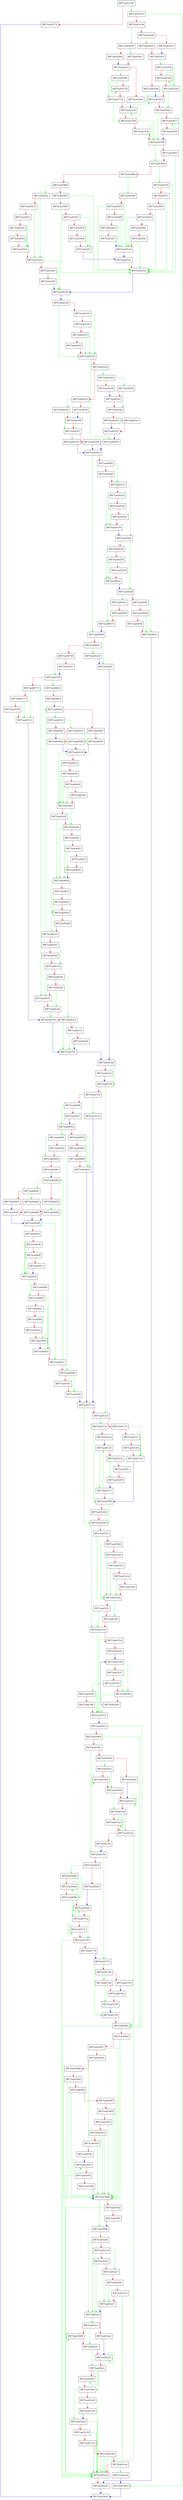 digraph elffile_scan {
  node [shape="box"];
  graph [splines=ortho];
  BB75aa63100 -> BB75aa63185 [color="green"];
  BB75aa63100 -> BB75aa6317b [color="red"];
  BB75aa6317b -> BB75aa65d05 [color="blue"];
  BB75aa63185 -> BB75aa65d03 [color="green"];
  BB75aa63185 -> BB75aa63198 [color="red"];
  BB75aa63198 -> BB75aa63699 [color="green"];
  BB75aa63198 -> BB75aa633d6 [color="red"];
  BB75aa633d6 -> BB75aa63419 [color="green"];
  BB75aa633d6 -> BB75aa63412 [color="red"];
  BB75aa63412 -> BB75aa6341e [color="blue"];
  BB75aa63419 -> BB75aa6341e [color="red"];
  BB75aa6341e -> BB75aa63594 [color="green"];
  BB75aa6341e -> BB75aa63584 [color="red"];
  BB75aa63584 -> BB75aa635e2 [color="blue"];
  BB75aa63594 -> BB75aa635d5 [color="green"];
  BB75aa63594 -> BB75aa635b8 [color="red"];
  BB75aa635b8 -> BB75aa635b8 [color="green"];
  BB75aa635b8 -> BB75aa635d5 [color="red"];
  BB75aa635d5 -> BB75aa6366e [color="green"];
  BB75aa635d5 -> BB75aa635e2 [color="red"];
  BB75aa635e2 -> BB75aa635e2 [color="green"];
  BB75aa635e2 -> BB75aa6366e [color="red"];
  BB75aa6366e -> BB75aa637f8 [color="green"];
  BB75aa6366e -> BB75aa63677 [color="red"];
  BB75aa63677 -> BB75aa63677 [color="green"];
  BB75aa63677 -> BB75aa63694 [color="red"];
  BB75aa63694 -> BB75aa637f8 [color="blue"];
  BB75aa63699 -> BB75aa636b7 [color="green"];
  BB75aa63699 -> BB75aa636a9 [color="red"];
  BB75aa636a9 -> BB75aa636c3 [color="blue"];
  BB75aa636b7 -> BB75aa636c3 [color="red"];
  BB75aa636c3 -> BB75aa636fb [color="green"];
  BB75aa636c3 -> BB75aa636eb [color="red"];
  BB75aa636eb -> BB75aa6374a [color="blue"];
  BB75aa636fb -> BB75aa6373d [color="green"];
  BB75aa636fb -> BB75aa63720 [color="red"];
  BB75aa63720 -> BB75aa63720 [color="green"];
  BB75aa63720 -> BB75aa6373d [color="red"];
  BB75aa6373d -> BB75aa637d6 [color="green"];
  BB75aa6373d -> BB75aa6374a [color="red"];
  BB75aa6374a -> BB75aa6374a [color="green"];
  BB75aa6374a -> BB75aa637d6 [color="red"];
  BB75aa637d6 -> BB75aa637f8 [color="green"];
  BB75aa637d6 -> BB75aa637db [color="red"];
  BB75aa637db -> BB75aa637db [color="green"];
  BB75aa637db -> BB75aa637f8 [color="red"];
  BB75aa637f8 -> BB75aa6384d [color="green"];
  BB75aa637f8 -> BB75aa63843 [color="red"];
  BB75aa63843 -> BB75aa641b1 [color="green"];
  BB75aa63843 -> BB75aa6384d [color="red"];
  BB75aa6384d -> BB75aa63f70 [color="green"];
  BB75aa6384d -> BB75aa63886 [color="red"];
  BB75aa63886 -> BB75aa63d69 [color="green"];
  BB75aa63886 -> BB75aa638bf [color="red"];
  BB75aa638bf -> BB75aa63afe [color="green"];
  BB75aa638bf -> BB75aa638f1 [color="red"];
  BB75aa638f1 -> BB75aa641b1 [color="green"];
  BB75aa638f1 -> BB75aa63905 [color="red"];
  BB75aa63905 -> BB75aa641b1 [color="green"];
  BB75aa63905 -> BB75aa63915 [color="red"];
  BB75aa63915 -> BB75aa63af1 [color="green"];
  BB75aa63915 -> BB75aa6392f [color="red"];
  BB75aa6392f -> BB75aa63af1 [color="green"];
  BB75aa6392f -> BB75aa6394d [color="red"];
  BB75aa6394d -> BB75aa63af1 [color="red"];
  BB75aa63af1 -> BB75aa641ac [color="blue"];
  BB75aa63afe -> BB75aa63d2f [color="green"];
  BB75aa63afe -> BB75aa63b12 [color="red"];
  BB75aa63b12 -> BB75aa63d2f [color="green"];
  BB75aa63b12 -> BB75aa63b22 [color="red"];
  BB75aa63b22 -> BB75aa63d22 [color="green"];
  BB75aa63b22 -> BB75aa63b3c [color="red"];
  BB75aa63b3c -> BB75aa63d22 [color="green"];
  BB75aa63b3c -> BB75aa63b5a [color="red"];
  BB75aa63b5a -> BB75aa63d22 [color="red"];
  BB75aa63d22 -> BB75aa63d2f [color="red"];
  BB75aa63d2f -> BB75aa641b8 [color="green"];
  BB75aa63d2f -> BB75aa63d46 [color="red"];
  BB75aa63d46 -> BB75aa641b8 [color="green"];
  BB75aa63d46 -> BB75aa63d4f [color="red"];
  BB75aa63d4f -> BB75aa641b8 [color="blue"];
  BB75aa63d69 -> BB75aa641b1 [color="green"];
  BB75aa63d69 -> BB75aa63d7f [color="red"];
  BB75aa63d7f -> BB75aa641b1 [color="green"];
  BB75aa63d7f -> BB75aa63d8f [color="red"];
  BB75aa63d8f -> BB75aa641a4 [color="green"];
  BB75aa63d8f -> BB75aa63da9 [color="red"];
  BB75aa63da9 -> BB75aa641a4 [color="green"];
  BB75aa63da9 -> BB75aa63dc7 [color="red"];
  BB75aa63dc7 -> BB75aa641a4 [color="blue"];
  BB75aa63f70 -> BB75aa641b1 [color="green"];
  BB75aa63f70 -> BB75aa63f7e [color="red"];
  BB75aa63f7e -> BB75aa641b1 [color="green"];
  BB75aa63f7e -> BB75aa63f94 [color="red"];
  BB75aa63f94 -> BB75aa641b1 [color="green"];
  BB75aa63f94 -> BB75aa63fa4 [color="red"];
  BB75aa63fa4 -> BB75aa641a4 [color="green"];
  BB75aa63fa4 -> BB75aa63fbe [color="red"];
  BB75aa63fbe -> BB75aa641a4 [color="green"];
  BB75aa63fbe -> BB75aa63fdc [color="red"];
  BB75aa63fdc -> BB75aa641a4 [color="red"];
  BB75aa641a4 -> BB75aa641ac [color="blue"];
  BB75aa641ac -> BB75aa641b1 [color="red"];
  BB75aa641b1 -> BB75aa641b8 [color="blue"];
  BB75aa641b8 -> BB75aa641df [color="blue"];
  BB75aa641df -> BB75aa64278 [color="green"];
  BB75aa641df -> BB75aa64243 [color="red"];
  BB75aa64243 -> BB75aa64278 [color="green"];
  BB75aa64243 -> BB75aa64250 [color="red"];
  BB75aa64250 -> BB75aa64278 [color="green"];
  BB75aa64250 -> BB75aa6425f [color="red"];
  BB75aa6425f -> BB75aa64278 [color="green"];
  BB75aa6425f -> BB75aa64265 [color="red"];
  BB75aa64265 -> BB75aa64278 [color="red"];
  BB75aa64278 -> BB75aa644c9 [color="green"];
  BB75aa64278 -> BB75aa642cd [color="red"];
  BB75aa642cd -> BB75aa64366 [color="green"];
  BB75aa642cd -> BB75aa642e5 [color="red"];
  BB75aa642e5 -> BB75aa64304 [color="green"];
  BB75aa642e5 -> BB75aa642ff [color="red"];
  BB75aa642ff -> BB75aa64309 [color="blue"];
  BB75aa64304 -> BB75aa64321 [color="green"];
  BB75aa64304 -> BB75aa64309 [color="red"];
  BB75aa64309 -> BB75aa64321 [color="red"];
  BB75aa64321 -> BB75aa64355 [color="green"];
  BB75aa64321 -> BB75aa64344 [color="red"];
  BB75aa64344 -> BB75aa644ce [color="blue"];
  BB75aa64355 -> BB75aa644ce [color="blue"];
  BB75aa64366 -> BB75aa6439d [color="green"];
  BB75aa64366 -> BB75aa64398 [color="red"];
  BB75aa64398 -> BB75aa643a2 [color="blue"];
  BB75aa6439d -> BB75aa643ba [color="green"];
  BB75aa6439d -> BB75aa643a2 [color="red"];
  BB75aa643a2 -> BB75aa643ba [color="red"];
  BB75aa643ba -> BB75aa643ec [color="green"];
  BB75aa643ba -> BB75aa643e5 [color="red"];
  BB75aa643e5 -> BB75aa643f1 [color="blue"];
  BB75aa643ec -> BB75aa643f1 [color="red"];
  BB75aa643f1 -> BB75aa644c9 [color="blue"];
  BB75aa644c9 -> BB75aa644ce [color="blue"];
  BB75aa644ce -> BB75aa64689 [color="green"];
  BB75aa644ce -> BB75aa644fa [color="red"];
  BB75aa644fa -> BB75aa6451c [color="green"];
  BB75aa644fa -> BB75aa6450f [color="red"];
  BB75aa6450f -> BB75aa6451c [color="red"];
  BB75aa6451c -> BB75aa6458c [color="green"];
  BB75aa6451c -> BB75aa6453a [color="red"];
  BB75aa6453a -> BB75aa64576 [color="green"];
  BB75aa6453a -> BB75aa64546 [color="red"];
  BB75aa64546 -> BB75aa64576 [color="green"];
  BB75aa64546 -> BB75aa6454c [color="red"];
  BB75aa6454c -> BB75aa64576 [color="red"];
  BB75aa64576 -> BB75aa6458c [color="blue"];
  BB75aa6458c -> BB75aa645df [color="green"];
  BB75aa6458c -> BB75aa645a4 [color="red"];
  BB75aa645a4 -> BB75aa645ce [color="green"];
  BB75aa645a4 -> BB75aa645b0 [color="red"];
  BB75aa645b0 -> BB75aa645ce [color="green"];
  BB75aa645b0 -> BB75aa645b6 [color="red"];
  BB75aa645b6 -> BB75aa645ce [color="red"];
  BB75aa645ce -> BB75aa645df [color="blue"];
  BB75aa645df -> BB75aa6462e [color="green"];
  BB75aa645df -> BB75aa645f4 [color="red"];
  BB75aa645f4 -> BB75aa64621 [color="green"];
  BB75aa645f4 -> BB75aa64600 [color="red"];
  BB75aa64600 -> BB75aa64621 [color="green"];
  BB75aa64600 -> BB75aa64606 [color="red"];
  BB75aa64606 -> BB75aa64621 [color="red"];
  BB75aa64621 -> BB75aa65cd5 [color="blue"];
  BB75aa6462e -> BB75aa64675 [color="green"];
  BB75aa6462e -> BB75aa64658 [color="red"];
  BB75aa64658 -> BB75aa64675 [color="red"];
  BB75aa64675 -> BB75aa64689 [color="blue"];
  BB75aa64689 -> BB75aa64cf7 [color="green"];
  BB75aa64689 -> BB75aa646dc [color="red"];
  BB75aa646dc -> BB75aa64ce8 [color="green"];
  BB75aa646dc -> BB75aa64700 [color="red"];
  BB75aa64700 -> BB75aa6470f [color="green"];
  BB75aa64700 -> BB75aa6470c [color="red"];
  BB75aa6470c -> BB75aa6470f [color="blue"];
  BB75aa6470f -> BB75aa648b1 [color="green"];
  BB75aa6470f -> BB75aa64772 [color="red"];
  BB75aa64772 -> BB75aa647a1 [color="green"];
  BB75aa64772 -> BB75aa6477e [color="red"];
  BB75aa6477e -> BB75aa647a1 [color="green"];
  BB75aa6477e -> BB75aa64784 [color="red"];
  BB75aa64784 -> BB75aa647a1 [color="red"];
  BB75aa647a1 -> BB75aa647b0 [color="blue"];
  BB75aa647b0 -> BB75aa647b5 [color="blue"];
  BB75aa647b5 -> BB75aa647bd [color="blue"];
  BB75aa647bd -> BB75aa647d5 [color="green"];
  BB75aa647bd -> BB75aa647c6 [color="red"];
  BB75aa647c6 -> BB75aa647d5 [color="blue"];
  BB75aa647d5 -> BB75aa6512f [color="green"];
  BB75aa647d5 -> BB75aa647e2 [color="red"];
  BB75aa647e2 -> BB75aa65113 [color="green"];
  BB75aa647e2 -> BB75aa64806 [color="red"];
  BB75aa64806 -> BB75aa6481a [color="green"];
  BB75aa64806 -> BB75aa64817 [color="red"];
  BB75aa64817 -> BB75aa6481a [color="blue"];
  BB75aa6481a -> BB75aa64d01 [color="green"];
  BB75aa6481a -> BB75aa64876 [color="red"];
  BB75aa64876 -> BB75aa648a5 [color="green"];
  BB75aa64876 -> BB75aa64882 [color="red"];
  BB75aa64882 -> BB75aa648a5 [color="green"];
  BB75aa64882 -> BB75aa64888 [color="red"];
  BB75aa64888 -> BB75aa648a5 [color="red"];
  BB75aa648a5 -> BB75aa6511a [color="blue"];
  BB75aa648b1 -> BB75aa64c93 [color="green"];
  BB75aa648b1 -> BB75aa648c3 [color="red"];
  BB75aa648c3 -> BB75aa648c6 [color="blue"];
  BB75aa648c6 -> BB75aa64915 [color="green"];
  BB75aa648c6 -> BB75aa648d5 [color="red"];
  BB75aa648d5 -> BB75aa6490b [color="green"];
  BB75aa648d5 -> BB75aa64901 [color="red"];
  BB75aa64901 -> BB75aa64a10 [color="blue"];
  BB75aa6490b -> BB75aa64a10 [color="blue"];
  BB75aa64915 -> BB75aa64955 [color="green"];
  BB75aa64915 -> BB75aa6494e [color="red"];
  BB75aa6494e -> BB75aa6495a [color="blue"];
  BB75aa64955 -> BB75aa6495a [color="red"];
  BB75aa6495a -> BB75aa64a10 [color="blue"];
  BB75aa64a10 -> BB75aa64a67 [color="green"];
  BB75aa64a10 -> BB75aa64a22 [color="red"];
  BB75aa64a22 -> BB75aa64a67 [color="green"];
  BB75aa64a22 -> BB75aa64a38 [color="red"];
  BB75aa64a38 -> BB75aa64a67 [color="green"];
  BB75aa64a38 -> BB75aa64a44 [color="red"];
  BB75aa64a44 -> BB75aa64a67 [color="green"];
  BB75aa64a44 -> BB75aa64a4a [color="red"];
  BB75aa64a4a -> BB75aa64a67 [color="red"];
  BB75aa64a67 -> BB75aa64a9b [color="green"];
  BB75aa64a67 -> BB75aa64a92 [color="red"];
  BB75aa64a92 -> BB75aa64b9a [color="green"];
  BB75aa64a92 -> BB75aa64a9b [color="red"];
  BB75aa64a9b -> BB75aa64b9a [color="green"];
  BB75aa64a9b -> BB75aa64adf [color="red"];
  BB75aa64adf -> BB75aa64b9a [color="green"];
  BB75aa64adf -> BB75aa64b01 [color="red"];
  BB75aa64b01 -> BB75aa64b92 [color="green"];
  BB75aa64b01 -> BB75aa64b7f [color="red"];
  BB75aa64b7f -> BB75aa64b92 [color="red"];
  BB75aa64b92 -> BB75aa64b9a [color="blue"];
  BB75aa64b9a -> BB75aa64bc6 [color="green"];
  BB75aa64b9a -> BB75aa64ba7 [color="red"];
  BB75aa64ba7 -> BB75aa64bc6 [color="green"];
  BB75aa64ba7 -> BB75aa64bb1 [color="red"];
  BB75aa64bb1 -> BB75aa64bc6 [color="red"];
  BB75aa64bc6 -> BB75aa64c1d [color="green"];
  BB75aa64bc6 -> BB75aa64bd0 [color="red"];
  BB75aa64bd0 -> BB75aa64c1d [color="red"];
  BB75aa64c1d -> BB75aa648c6 [color="green"];
  BB75aa64c1d -> BB75aa64c61 [color="red"];
  BB75aa64c61 -> BB75aa64c7b [color="green"];
  BB75aa64c61 -> BB75aa64c66 [color="red"];
  BB75aa64c66 -> BB75aa64c7b [color="red"];
  BB75aa64c7b -> BB75aa64c93 [color="green"];
  BB75aa64c7b -> BB75aa64c85 [color="red"];
  BB75aa64c85 -> BB75aa64cb5 [color="green"];
  BB75aa64c85 -> BB75aa64c8e [color="red"];
  BB75aa64c8e -> BB75aa64ca8 [color="green"];
  BB75aa64c8e -> BB75aa64c93 [color="red"];
  BB75aa64c93 -> BB75aa64ca8 [color="red"];
  BB75aa64ca8 -> BB75aa647b0 [color="green"];
  BB75aa64ca8 -> BB75aa64cb5 [color="red"];
  BB75aa64cb5 -> BB75aa647b5 [color="green"];
  BB75aa64cb5 -> BB75aa64cc3 [color="red"];
  BB75aa64cc3 -> BB75aa647b5 [color="green"];
  BB75aa64cc3 -> BB75aa64cd0 [color="red"];
  BB75aa64cd0 -> BB75aa647b5 [color="blue"];
  BB75aa64ce8 -> BB75aa64cf7 [color="blue"];
  BB75aa64cf7 -> BB75aa647bd [color="blue"];
  BB75aa64d01 -> BB75aa64d34 [color="green"];
  BB75aa64d01 -> BB75aa64d24 [color="red"];
  BB75aa64d24 -> BB75aa64d34 [color="red"];
  BB75aa64d34 -> BB75aa650d8 [color="green"];
  BB75aa64d34 -> BB75aa64d4c [color="red"];
  BB75aa64d4c -> BB75aa64d4f [color="blue"];
  BB75aa64d4f -> BB75aa64da3 [color="green"];
  BB75aa64d4f -> BB75aa64d5b [color="red"];
  BB75aa64d5b -> BB75aa64d96 [color="green"];
  BB75aa64d5b -> BB75aa64d89 [color="red"];
  BB75aa64d89 -> BB75aa64ed9 [color="blue"];
  BB75aa64d96 -> BB75aa64ed9 [color="blue"];
  BB75aa64da3 -> BB75aa64def [color="green"];
  BB75aa64da3 -> BB75aa64de5 [color="red"];
  BB75aa64de5 -> BB75aa64df7 [color="blue"];
  BB75aa64def -> BB75aa64df7 [color="red"];
  BB75aa64df7 -> BB75aa64ed9 [color="blue"];
  BB75aa64ed9 -> BB75aa650c1 [color="green"];
  BB75aa64ed9 -> BB75aa64ef2 [color="red"];
  BB75aa64ef2 -> BB75aa64f26 [color="green"];
  BB75aa64ef2 -> BB75aa64efb [color="red"];
  BB75aa64efb -> BB75aa64f26 [color="green"];
  BB75aa64efb -> BB75aa64f0f [color="red"];
  BB75aa64f0f -> BB75aa64f26 [color="green"];
  BB75aa64f0f -> BB75aa64f17 [color="red"];
  BB75aa64f17 -> BB75aa64f26 [color="blue"];
  BB75aa64f26 -> BB75aa64fd5 [color="green"];
  BB75aa64f26 -> BB75aa64f66 [color="red"];
  BB75aa64f66 -> BB75aa64fd5 [color="red"];
  BB75aa64fd5 -> BB75aa650a1 [color="green"];
  BB75aa64fd5 -> BB75aa64fee [color="red"];
  BB75aa64fee -> BB75aa650a1 [color="green"];
  BB75aa64fee -> BB75aa64ffd [color="red"];
  BB75aa64ffd -> BB75aa65099 [color="green"];
  BB75aa64ffd -> BB75aa6502a [color="red"];
  BB75aa6502a -> BB75aa65099 [color="red"];
  BB75aa65099 -> BB75aa650a1 [color="blue"];
  BB75aa650a1 -> BB75aa650c1 [color="red"];
  BB75aa650c1 -> BB75aa64d4f [color="green"];
  BB75aa650c1 -> BB75aa650d8 [color="red"];
  BB75aa650d8 -> BB75aa650f3 [color="green"];
  BB75aa650d8 -> BB75aa650e1 [color="red"];
  BB75aa650e1 -> BB75aa650f3 [color="red"];
  BB75aa650f3 -> BB75aa6511a [color="blue"];
  BB75aa65113 -> BB75aa6511a [color="blue"];
  BB75aa6511a -> BB75aa6529d [color="green"];
  BB75aa6511a -> BB75aa6512f [color="red"];
  BB75aa6512f -> BB75aa651a2 [color="green"];
  BB75aa6512f -> BB75aa65170 [color="red"];
  BB75aa65170 -> BB75aa65195 [color="green"];
  BB75aa65170 -> BB75aa6517c [color="red"];
  BB75aa6517c -> BB75aa65195 [color="green"];
  BB75aa6517c -> BB75aa65182 [color="red"];
  BB75aa65182 -> BB75aa65195 [color="red"];
  BB75aa65195 -> BB75aa65288 [color="blue"];
  BB75aa651a2 -> BB75aa65288 [color="green"];
  BB75aa651a2 -> BB75aa651ba [color="red"];
  BB75aa651ba -> BB75aa651c0 [color="blue"];
  BB75aa651c0 -> BB75aa65271 [color="green"];
  BB75aa651c0 -> BB75aa651cd [color="red"];
  BB75aa651cd -> BB75aa65269 [color="green"];
  BB75aa651cd -> BB75aa651fe [color="red"];
  BB75aa651fe -> BB75aa65269 [color="red"];
  BB75aa65269 -> BB75aa65271 [color="blue"];
  BB75aa65271 -> BB75aa651c0 [color="green"];
  BB75aa65271 -> BB75aa65288 [color="red"];
  BB75aa65288 -> BB75aa6529d [color="green"];
  BB75aa65288 -> BB75aa6528d [color="red"];
  BB75aa6528d -> BB75aa6529d [color="red"];
  BB75aa6529d -> BB75aa65310 [color="green"];
  BB75aa6529d -> BB75aa652a7 [color="red"];
  BB75aa652a7 -> BB75aa652e9 [color="green"];
  BB75aa652a7 -> BB75aa652b0 [color="red"];
  BB75aa652b0 -> BB75aa652e9 [color="green"];
  BB75aa652b0 -> BB75aa652b9 [color="red"];
  BB75aa652b9 -> BB75aa652e9 [color="green"];
  BB75aa652b9 -> BB75aa652c2 [color="red"];
  BB75aa652c2 -> BB75aa652e9 [color="green"];
  BB75aa652c2 -> BB75aa652cb [color="red"];
  BB75aa652cb -> BB75aa652e9 [color="green"];
  BB75aa652cb -> BB75aa652d4 [color="red"];
  BB75aa652d4 -> BB75aa652e9 [color="red"];
  BB75aa652e9 -> BB75aa652fb [color="green"];
  BB75aa652e9 -> BB75aa652f2 [color="red"];
  BB75aa652f2 -> BB75aa65310 [color="green"];
  BB75aa652f2 -> BB75aa652fb [color="red"];
  BB75aa652fb -> BB75aa65310 [color="red"];
  BB75aa65310 -> BB75aa6537c [color="green"];
  BB75aa65310 -> BB75aa6531d [color="red"];
  BB75aa6531d -> BB75aa6537c [color="green"];
  BB75aa6531d -> BB75aa65334 [color="red"];
  BB75aa65334 -> BB75aa65338 [color="blue"];
  BB75aa65338 -> BB75aa65360 [color="green"];
  BB75aa65338 -> BB75aa65347 [color="red"];
  BB75aa65347 -> BB75aa65360 [color="green"];
  BB75aa65347 -> BB75aa65354 [color="red"];
  BB75aa65354 -> BB75aa6536a [color="green"];
  BB75aa65354 -> BB75aa65360 [color="red"];
  BB75aa65360 -> BB75aa6537c [color="green"];
  BB75aa65360 -> BB75aa65365 [color="red"];
  BB75aa65365 -> BB75aa65338 [color="blue"];
  BB75aa6536a -> BB75aa6537c [color="green"];
  BB75aa6536a -> BB75aa6536f [color="red"];
  BB75aa6536f -> BB75aa6537c [color="red"];
  BB75aa6537c -> BB75aa6541a [color="blue"];
  BB75aa6541a -> BB75aa6586a [color="green"];
  BB75aa6541a -> BB75aa65464 [color="red"];
  BB75aa65464 -> BB75aa6586a [color="green"];
  BB75aa65464 -> BB75aa6546e [color="red"];
  BB75aa6546e -> BB75aa655fa [color="green"];
  BB75aa6546e -> BB75aa654a0 [color="red"];
  BB75aa654a0 -> BB75aa654c7 [color="green"];
  BB75aa654a0 -> BB75aa654be [color="red"];
  BB75aa654be -> BB75aa65511 [color="blue"];
  BB75aa654c7 -> BB75aa65504 [color="green"];
  BB75aa654c7 -> BB75aa654e4 [color="red"];
  BB75aa654e4 -> BB75aa654e4 [color="green"];
  BB75aa654e4 -> BB75aa65504 [color="red"];
  BB75aa65504 -> BB75aa655a6 [color="green"];
  BB75aa65504 -> BB75aa65511 [color="red"];
  BB75aa65511 -> BB75aa65511 [color="green"];
  BB75aa65511 -> BB75aa655a6 [color="red"];
  BB75aa655a6 -> BB75aa655cb [color="green"];
  BB75aa655a6 -> BB75aa655ab [color="red"];
  BB75aa655ab -> BB75aa655ab [color="green"];
  BB75aa655ab -> BB75aa655cb [color="red"];
  BB75aa655cb -> BB75aa65cc6 [color="green"];
  BB75aa655cb -> BB75aa655f2 [color="red"];
  BB75aa655f2 -> BB75aa655fa [color="blue"];
  BB75aa655fa -> BB75aa6577e [color="green"];
  BB75aa655fa -> BB75aa65624 [color="red"];
  BB75aa65624 -> BB75aa6564b [color="green"];
  BB75aa65624 -> BB75aa65642 [color="red"];
  BB75aa65642 -> BB75aa65695 [color="blue"];
  BB75aa6564b -> BB75aa65688 [color="green"];
  BB75aa6564b -> BB75aa65668 [color="red"];
  BB75aa65668 -> BB75aa65668 [color="green"];
  BB75aa65668 -> BB75aa65688 [color="red"];
  BB75aa65688 -> BB75aa6572a [color="green"];
  BB75aa65688 -> BB75aa65695 [color="red"];
  BB75aa65695 -> BB75aa65695 [color="green"];
  BB75aa65695 -> BB75aa6572a [color="red"];
  BB75aa6572a -> BB75aa6574f [color="green"];
  BB75aa6572a -> BB75aa6572f [color="red"];
  BB75aa6572f -> BB75aa6572f [color="green"];
  BB75aa6572f -> BB75aa6574f [color="red"];
  BB75aa6574f -> BB75aa65cc6 [color="green"];
  BB75aa6574f -> BB75aa65776 [color="red"];
  BB75aa65776 -> BB75aa6577e [color="blue"];
  BB75aa6577e -> BB75aa657f8 [color="green"];
  BB75aa6577e -> BB75aa6578f [color="red"];
  BB75aa6578f -> BB75aa657b8 [color="green"];
  BB75aa6578f -> BB75aa657b3 [color="red"];
  BB75aa657b3 -> BB75aa657bd [color="blue"];
  BB75aa657b8 -> BB75aa657d9 [color="green"];
  BB75aa657b8 -> BB75aa657bd [color="red"];
  BB75aa657bd -> BB75aa657d9 [color="red"];
  BB75aa657d9 -> BB75aa657f8 [color="blue"];
  BB75aa657f8 -> BB75aa6586a [color="red"];
  BB75aa6586a -> BB75aa65cc6 [color="green"];
  BB75aa6586a -> BB75aa658b4 [color="red"];
  BB75aa658b4 -> BB75aa6599e [color="green"];
  BB75aa658b4 -> BB75aa658c7 [color="red"];
  BB75aa658c7 -> BB75aa6599e [color="green"];
  BB75aa658c7 -> BB75aa658d2 [color="red"];
  BB75aa658d2 -> BB75aa6599e [color="green"];
  BB75aa658d2 -> BB75aa658dd [color="red"];
  BB75aa658dd -> BB75aa6599e [color="green"];
  BB75aa658dd -> BB75aa658e8 [color="red"];
  BB75aa658e8 -> BB75aa6599e [color="green"];
  BB75aa658e8 -> BB75aa658f4 [color="red"];
  BB75aa658f4 -> BB75aa6599e [color="green"];
  BB75aa658f4 -> BB75aa658ff [color="red"];
  BB75aa658ff -> BB75aa6599e [color="green"];
  BB75aa658ff -> BB75aa65909 [color="red"];
  BB75aa65909 -> BB75aa6599e [color="green"];
  BB75aa65909 -> BB75aa65914 [color="red"];
  BB75aa65914 -> BB75aa6599e [color="green"];
  BB75aa65914 -> BB75aa6591e [color="red"];
  BB75aa6591e -> BB75aa6599e [color="green"];
  BB75aa6591e -> BB75aa65925 [color="red"];
  BB75aa65925 -> BB75aa6599e [color="green"];
  BB75aa65925 -> BB75aa6592c [color="red"];
  BB75aa6592c -> BB75aa6593d [color="blue"];
  BB75aa6593d -> BB75aa6593d [color="green"];
  BB75aa6593d -> BB75aa6595f [color="red"];
  BB75aa6595f -> BB75aa65cc6 [color="green"];
  BB75aa6595f -> BB75aa65996 [color="red"];
  BB75aa65996 -> BB75aa6599e [color="blue"];
  BB75aa6599e -> BB75aa659fb [color="green"];
  BB75aa6599e -> BB75aa659aa [color="red"];
  BB75aa659aa -> BB75aa65cc6 [color="green"];
  BB75aa659aa -> BB75aa659f3 [color="red"];
  BB75aa659f3 -> BB75aa659fb [color="blue"];
  BB75aa659fb -> BB75aa65acf [color="green"];
  BB75aa659fb -> BB75aa65a0e [color="red"];
  BB75aa65a0e -> BB75aa65acf [color="green"];
  BB75aa65a0e -> BB75aa65a18 [color="red"];
  BB75aa65a18 -> BB75aa65a27 [color="green"];
  BB75aa65a18 -> BB75aa65a1f [color="red"];
  BB75aa65a1f -> BB75aa65acf [color="green"];
  BB75aa65a1f -> BB75aa65a27 [color="red"];
  BB75aa65a27 -> BB75aa65ac7 [color="green"];
  BB75aa65a27 -> BB75aa65a46 [color="red"];
  BB75aa65a46 -> BB75aa65ac7 [color="green"];
  BB75aa65a46 -> BB75aa65a7a [color="red"];
  BB75aa65a7a -> BB75aa65cc6 [color="green"];
  BB75aa65a7a -> BB75aa65ac7 [color="red"];
  BB75aa65ac7 -> BB75aa65acf [color="blue"];
  BB75aa65acf -> BB75aa65ae7 [color="green"];
  BB75aa65acf -> BB75aa65ade [color="red"];
  BB75aa65ade -> BB75aa65b37 [color="blue"];
  BB75aa65ae7 -> BB75aa65b27 [color="green"];
  BB75aa65ae7 -> BB75aa65b08 [color="red"];
  BB75aa65b08 -> BB75aa65b08 [color="green"];
  BB75aa65b08 -> BB75aa65b27 [color="red"];
  BB75aa65b27 -> BB75aa65bcc [color="green"];
  BB75aa65b27 -> BB75aa65b37 [color="red"];
  BB75aa65b37 -> BB75aa65b37 [color="green"];
  BB75aa65b37 -> BB75aa65bcc [color="red"];
  BB75aa65bcc -> BB75aa65bf0 [color="green"];
  BB75aa65bcc -> BB75aa65bd1 [color="red"];
  BB75aa65bd1 -> BB75aa65bd1 [color="green"];
  BB75aa65bd1 -> BB75aa65bf0 [color="red"];
  BB75aa65bf0 -> BB75aa65c40 [color="green"];
  BB75aa65bf0 -> BB75aa65c08 [color="red"];
  BB75aa65c08 -> BB75aa65cc6 [color="green"];
  BB75aa65c08 -> BB75aa65c38 [color="red"];
  BB75aa65c38 -> BB75aa65c40 [color="blue"];
  BB75aa65c40 -> BB75aa65cc6 [color="green"];
  BB75aa65c40 -> BB75aa65c50 [color="red"];
  BB75aa65c50 -> BB75aa65cc6 [color="green"];
  BB75aa65c50 -> BB75aa65c70 [color="red"];
  BB75aa65c70 -> BB75aa65cc6 [color="green"];
  BB75aa65c70 -> BB75aa65c90 [color="red"];
  BB75aa65c90 -> BB75aa65cc6 [color="green"];
  BB75aa65c90 -> BB75aa65ca6 [color="red"];
  BB75aa65ca6 -> BB75aa65ce6 [color="green"];
  BB75aa65ca6 -> BB75aa65cc6 [color="red"];
  BB75aa65cc6 -> BB75aa65cd5 [color="red"];
  BB75aa65cd5 -> BB75aa65d05 [color="blue"];
  BB75aa65ce6 -> BB75aa65d03 [color="blue"];
  BB75aa65d03 -> BB75aa65d05 [color="blue"];
}